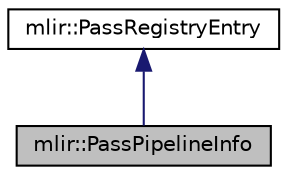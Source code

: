 digraph "mlir::PassPipelineInfo"
{
  bgcolor="transparent";
  edge [fontname="Helvetica",fontsize="10",labelfontname="Helvetica",labelfontsize="10"];
  node [fontname="Helvetica",fontsize="10",shape=record];
  Node2 [label="mlir::PassPipelineInfo",height=0.2,width=0.4,color="black", fillcolor="grey75", style="filled", fontcolor="black"];
  Node3 -> Node2 [dir="back",color="midnightblue",fontsize="10",style="solid",fontname="Helvetica"];
  Node3 [label="mlir::PassRegistryEntry",height=0.2,width=0.4,color="black",URL="$classmlir_1_1PassRegistryEntry.html",tooltip="Structure to group information about a passes and pass pipelines (argument to invoke via mlir-opt..."];
}
